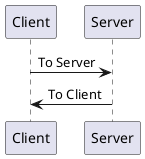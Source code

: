 @startuml
participant Client
participant Server
Client -> Server : To Server
Server -> Client : To Client
@enduml
